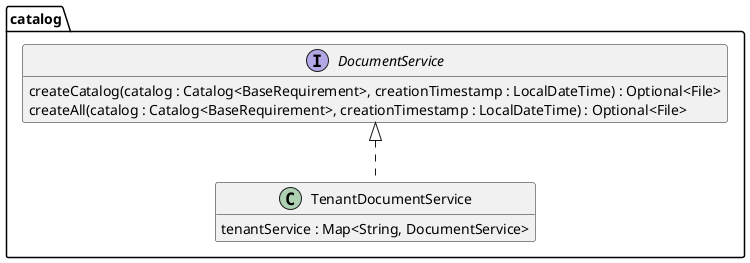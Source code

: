 @startuml Ebene3.png
hide empty members

package catalog {

    interface DocumentService {
        createCatalog(catalog : Catalog<BaseRequirement>, creationTimestamp : LocalDateTime) : Optional<File>
        createAll(catalog : Catalog<BaseRequirement>, creationTimestamp : LocalDateTime) : Optional<File>
    }

    class TenantDocumentService {
        tenantService : Map<String, DocumentService>
    }
    DocumentService <|.. TenantDocumentService
}
@enduml